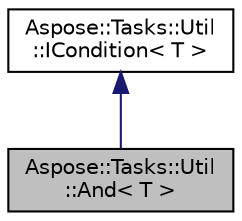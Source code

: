 digraph "Aspose::Tasks::Util::And&lt; T &gt;"
{
 // LATEX_PDF_SIZE
  edge [fontname="Helvetica",fontsize="10",labelfontname="Helvetica",labelfontsize="10"];
  node [fontname="Helvetica",fontsize="10",shape=record];
  Node1 [label="Aspose::Tasks::Util\l::And\< T \>",height=0.2,width=0.4,color="black", fillcolor="grey75", style="filled", fontcolor="black",tooltip="Applies logical AND to the specified conditions."];
  Node2 -> Node1 [dir="back",color="midnightblue",fontsize="10",style="solid",fontname="Helvetica"];
  Node2 [label="Aspose::Tasks::Util\l::ICondition\< T \>",height=0.2,width=0.4,color="black", fillcolor="white", style="filled",URL="$class_aspose_1_1_tasks_1_1_util_1_1_i_condition.html",tooltip="Represents a condition which can be used by filters or search methods."];
}
